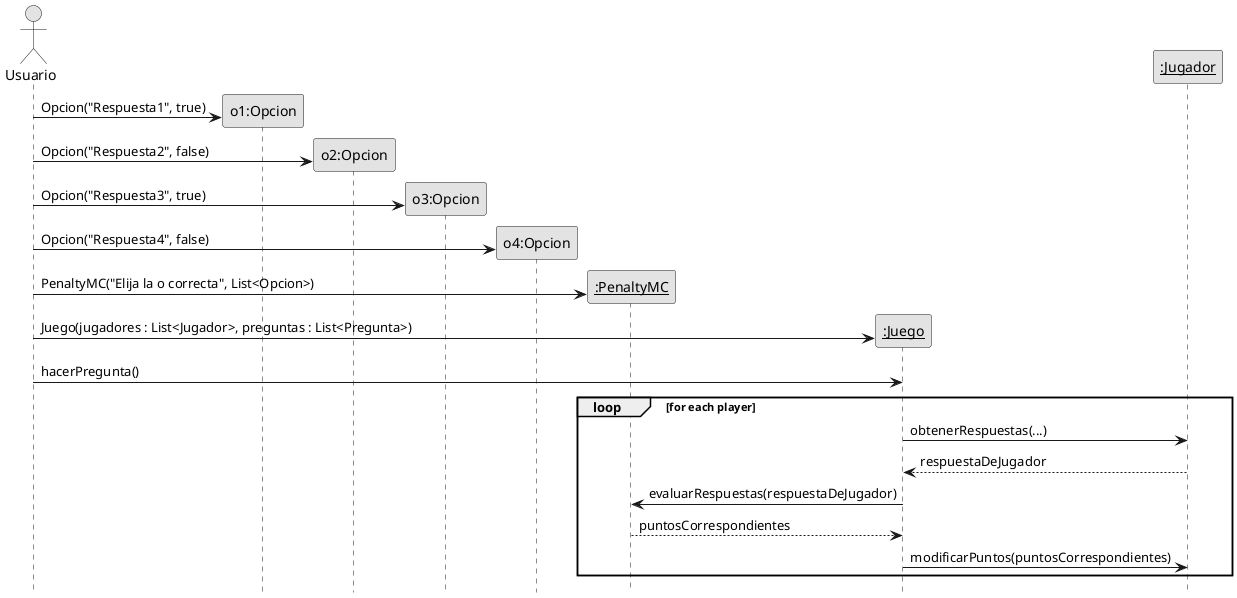 @startuml

skinparam monochrome true
hide footbox

Actor Usuario

create "o1:Opcion"
Usuario -> "o1:Opcion" : Opcion("Respuesta1", true)

create "o2:Opcion"
Usuario -> "o2:Opcion" : Opcion("Respuesta2", false)

create "o3:Opcion"
Usuario -> "o3:Opcion" : Opcion("Respuesta3", true)

create "o4:Opcion"
Usuario -> "o4:Opcion" : Opcion("Respuesta4", false)

create "__:PenaltyMC__"
Usuario -> "__:PenaltyMC__" : PenaltyMC("Elija la o correcta", List<Opcion>)

create "__:Juego__"
Usuario -> "__:Juego__" : Juego(jugadores : List<Jugador>, preguntas : List<Pregunta>)

Usuario -> "__:Juego__" : hacerPregunta()


loop for each player
    "__:Juego__" -> "__:Jugador__" : obtenerRespuestas(...)
    "__:Juego__" <-- "__:Jugador__" : respuestaDeJugador
    "__:Juego__" -> "__:PenaltyMC__" : evaluarRespuestas(respuestaDeJugador)
    "__:Juego__" <-- "__:PenaltyMC__" : puntosCorrespondientes
    "__:Juego__" -> "__:Jugador__" : modificarPuntos(puntosCorrespondientes)
end


@enduml